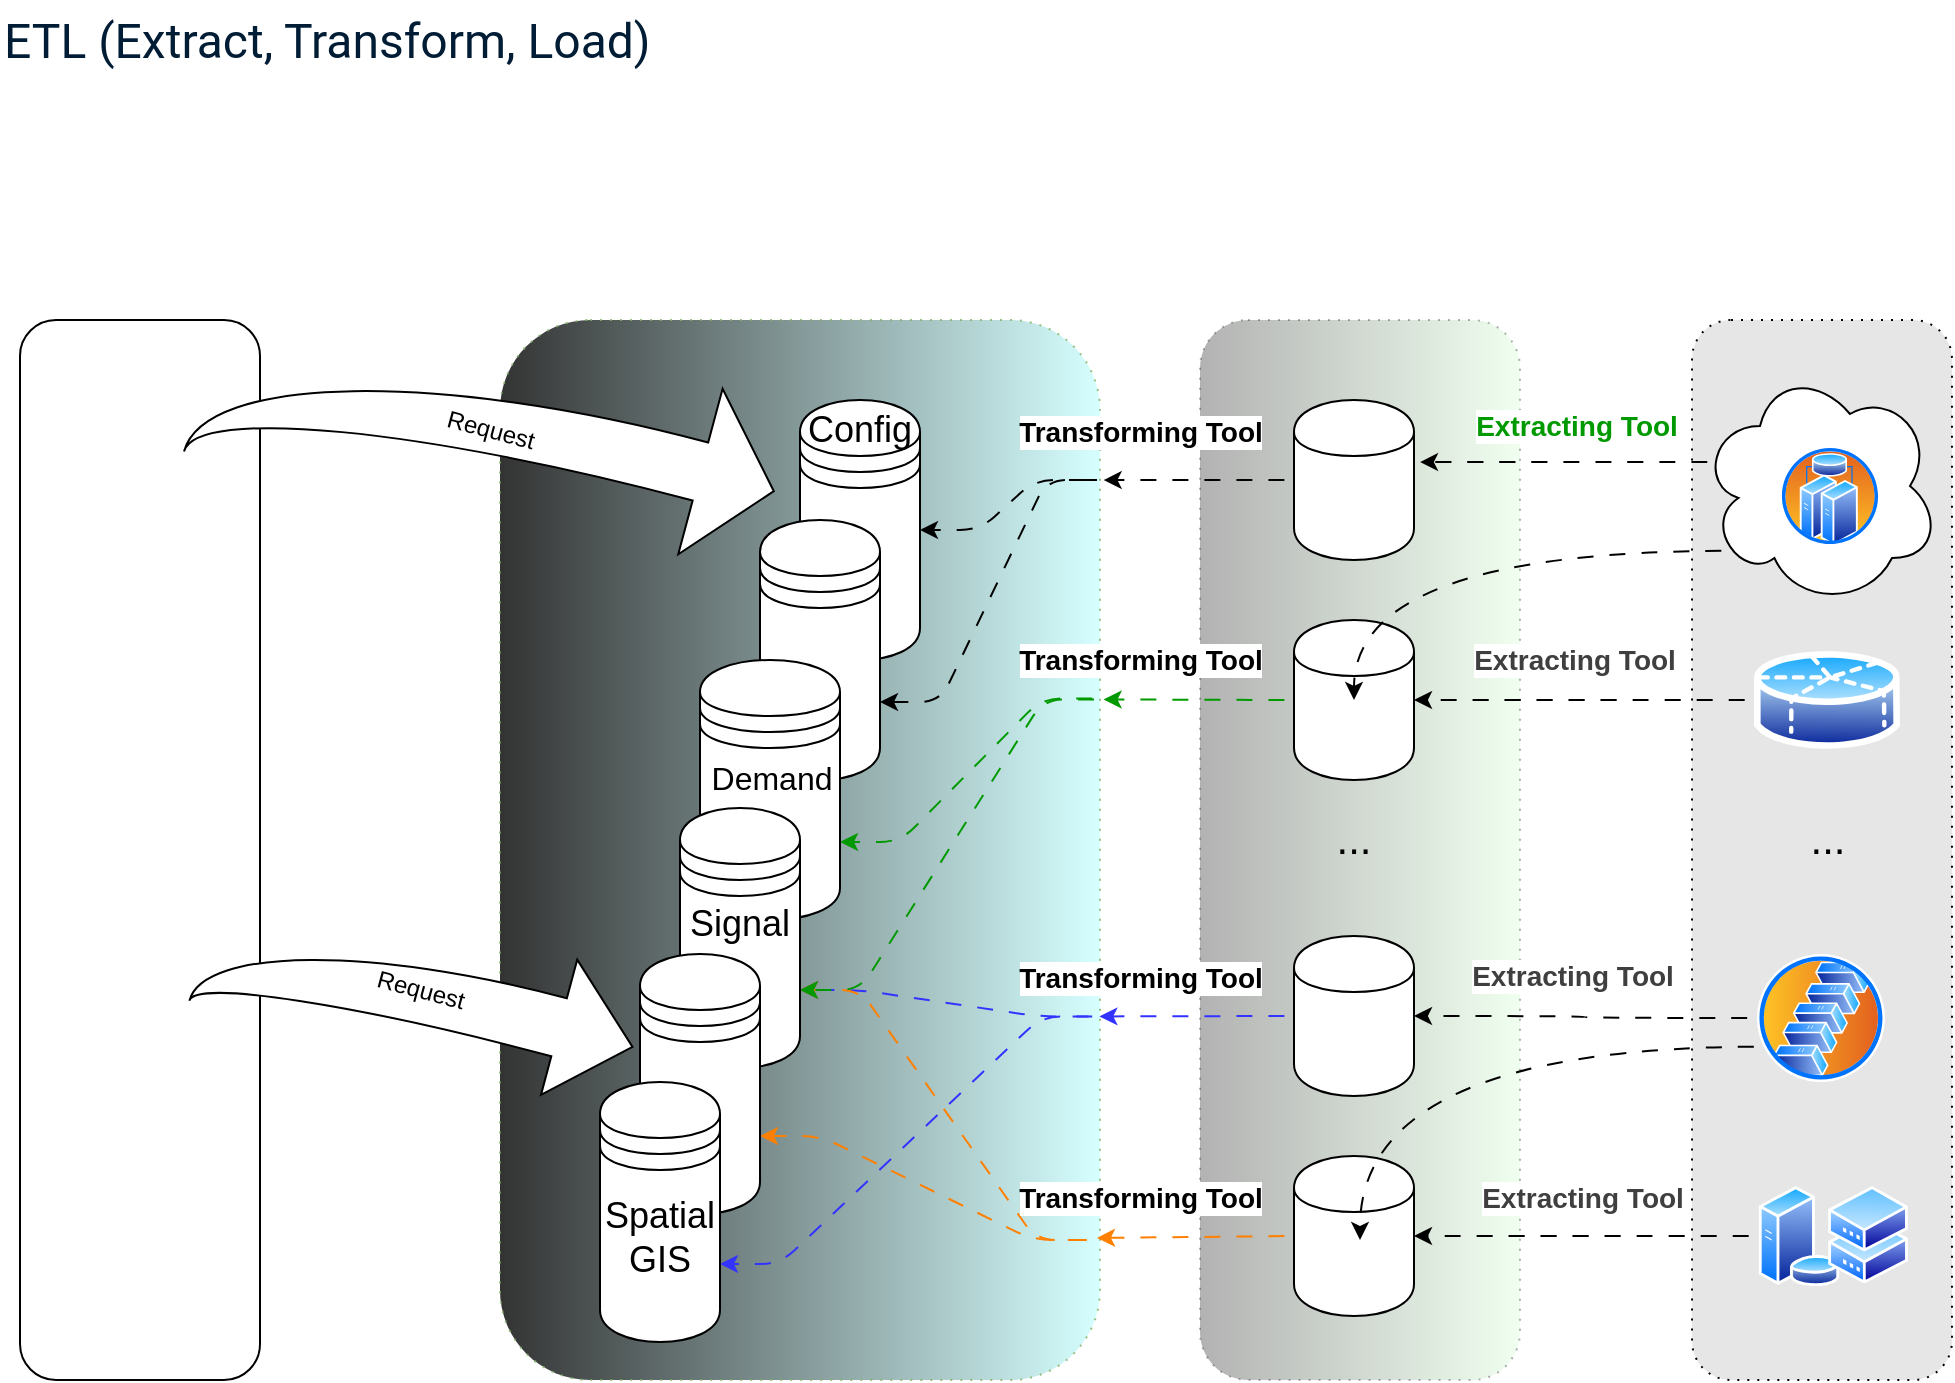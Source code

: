 <mxfile>
    <diagram id="jcmjR9he6WQk3XWefwnu" name="Page-1">
        <mxGraphModel dx="1302" dy="1458" grid="1" gridSize="10" guides="1" tooltips="1" connect="1" arrows="1" fold="1" page="0" pageScale="1" pageWidth="827" pageHeight="1169" background="none" math="0" shadow="0">
            <root>
                <mxCell id="0"/>
                <mxCell id="1" parent="0"/>
                <mxCell id="3" value="" style="rounded=1;whiteSpace=wrap;html=1;dashed=1;dashPattern=1 4;fillColor=#CCFFFF;strokeColor=#82b366;gradientColor=default;gradientDirection=west;opacity=80;" vertex="1" parent="1">
                    <mxGeometry x="370" y="150" width="300" height="530" as="geometry"/>
                </mxCell>
                <mxCell id="65" style="edgeStyle=entityRelationEdgeStyle;html=1;exitX=0.989;exitY=0.868;exitDx=0;exitDy=0;entryX=1;entryY=0.7;entryDx=0;entryDy=0;exitPerimeter=0;strokeColor=#FF8000;flowAnimation=1;" edge="1" parent="1" source="3" target="37">
                    <mxGeometry relative="1" as="geometry"/>
                </mxCell>
                <mxCell id="64" style="edgeStyle=entityRelationEdgeStyle;html=1;exitX=0.997;exitY=0.657;exitDx=0;exitDy=0;entryX=1;entryY=0.7;entryDx=0;entryDy=0;exitPerimeter=0;strokeColor=#3333FF;flowAnimation=1;" edge="1" parent="1" source="3" target="36">
                    <mxGeometry relative="1" as="geometry"/>
                </mxCell>
                <mxCell id="63" style="edgeStyle=entityRelationEdgeStyle;html=1;exitX=0.994;exitY=0.868;exitDx=0;exitDy=0;entryX=1;entryY=0.7;entryDx=0;entryDy=0;exitPerimeter=0;strokeColor=#FF8000;flowAnimation=1;" edge="1" parent="1" source="3" target="36">
                    <mxGeometry relative="1" as="geometry"/>
                </mxCell>
                <mxCell id="62" style="edgeStyle=entityRelationEdgeStyle;html=1;exitX=1.003;exitY=0.657;exitDx=0;exitDy=0;entryX=1;entryY=0.7;entryDx=0;entryDy=0;exitPerimeter=0;strokeColor=#3333FF;flowAnimation=1;" edge="1" parent="1" source="3" target="38">
                    <mxGeometry relative="1" as="geometry"/>
                </mxCell>
                <mxCell id="60" style="edgeStyle=entityRelationEdgeStyle;html=1;exitX=1.006;exitY=0.358;exitDx=0;exitDy=0;entryX=1;entryY=0.7;entryDx=0;entryDy=0;exitPerimeter=0;strokeColor=#009900;flowAnimation=1;" edge="1" parent="1" source="3" target="36">
                    <mxGeometry relative="1" as="geometry"/>
                </mxCell>
                <mxCell id="57" style="edgeStyle=entityRelationEdgeStyle;html=1;exitX=1.003;exitY=0.357;exitDx=0;exitDy=0;entryX=1;entryY=0.7;entryDx=0;entryDy=0;exitPerimeter=0;strokeColor=#009900;flowAnimation=1;" edge="1" parent="1" source="3" target="35">
                    <mxGeometry relative="1" as="geometry"/>
                </mxCell>
                <mxCell id="27" value="" style="rounded=1;whiteSpace=wrap;html=1;dashed=1;dashPattern=1 4;fillColor=#E6E6E6;" vertex="1" parent="1">
                    <mxGeometry x="966" y="150" width="130" height="530" as="geometry"/>
                </mxCell>
                <mxCell id="2" value="" style="rounded=1;whiteSpace=wrap;html=1;" vertex="1" parent="1">
                    <mxGeometry x="130" y="150" width="120" height="530" as="geometry"/>
                </mxCell>
                <mxCell id="55" style="edgeStyle=entityRelationEdgeStyle;html=1;exitX=0.991;exitY=0.151;exitDx=0;exitDy=0;entryX=1;entryY=0.5;entryDx=0;entryDy=0;exitPerimeter=0;flowAnimation=1;" edge="1" parent="1" source="3" target="33">
                    <mxGeometry relative="1" as="geometry"/>
                </mxCell>
                <mxCell id="4" value="" style="rounded=1;whiteSpace=wrap;html=1;dashed=1;dashPattern=1 4;gradientColor=default;fillColor=#CCFFCC;gradientDirection=west;opacity=30;" vertex="1" parent="1">
                    <mxGeometry x="720" y="150" width="160" height="530" as="geometry"/>
                </mxCell>
                <mxCell id="5" value="" style="shape=cylinder;whiteSpace=wrap;html=1;boundedLbl=1;backgroundOutline=1;" vertex="1" parent="1">
                    <mxGeometry x="767" y="190" width="60" height="80" as="geometry"/>
                </mxCell>
                <mxCell id="6" value="" style="shape=cylinder;whiteSpace=wrap;html=1;boundedLbl=1;backgroundOutline=1;" vertex="1" parent="1">
                    <mxGeometry x="767" y="300" width="60" height="80" as="geometry"/>
                </mxCell>
                <mxCell id="7" value="" style="shape=cylinder;whiteSpace=wrap;html=1;boundedLbl=1;backgroundOutline=1;" vertex="1" parent="1">
                    <mxGeometry x="767" y="458" width="60" height="80" as="geometry"/>
                </mxCell>
                <mxCell id="8" value="" style="shape=cylinder;whiteSpace=wrap;html=1;boundedLbl=1;backgroundOutline=1;" vertex="1" parent="1">
                    <mxGeometry x="767" y="568" width="60" height="80" as="geometry"/>
                </mxCell>
                <mxCell id="9" value="&lt;font style=&quot;font-size: 21px;&quot;&gt;...&lt;/font&gt;" style="text;html=1;align=center;verticalAlign=middle;whiteSpace=wrap;rounded=0;" vertex="1" parent="1">
                    <mxGeometry x="767" y="394" width="60" height="30" as="geometry"/>
                </mxCell>
                <mxCell id="10" value="" style="shape=cloud;whiteSpace=wrap;html=1;" vertex="1" parent="1">
                    <mxGeometry x="970" y="173" width="120" height="120" as="geometry"/>
                </mxCell>
                <mxCell id="11" value="" style="image;aspect=fixed;perimeter=ellipsePerimeter;html=1;align=center;shadow=0;dashed=0;spacingTop=3;image=img/lib/active_directory/cluster_server.svg;" vertex="1" parent="1">
                    <mxGeometry x="1010" y="213" width="50" height="50" as="geometry"/>
                </mxCell>
                <mxCell id="16" style="edgeStyle=orthogonalEdgeStyle;curved=1;html=1;exitX=0;exitY=0.5;exitDx=0;exitDy=0;entryX=1;entryY=0.5;entryDx=0;entryDy=0;flowAnimation=1;" edge="1" parent="1" source="12" target="6">
                    <mxGeometry relative="1" as="geometry"/>
                </mxCell>
                <mxCell id="24" value="&lt;b style=&quot;color: rgb(63, 63, 63); font-size: 14px;&quot;&gt;Extracting Tool&lt;/b&gt;" style="edgeLabel;html=1;align=center;verticalAlign=middle;resizable=0;points=[];" vertex="1" connectable="0" parent="16">
                    <mxGeometry x="-0.032" y="4" relative="1" as="geometry">
                        <mxPoint x="-8" y="-24" as="offset"/>
                    </mxGeometry>
                </mxCell>
                <mxCell id="12" value="" style="aspect=fixed;html=1;align=center;shadow=0;dashed=0;spacingTop=3;image=img/lib/active_directory/database_partition_5.svg;shape=image;labelBackgroundColor=default;verticalAlign=top;verticalLabelPosition=bottom;perimeter=ellipsePerimeter;" vertex="1" parent="1">
                    <mxGeometry x="997" y="313" width="72.97" height="54" as="geometry"/>
                </mxCell>
                <mxCell id="19" style="edgeStyle=orthogonalEdgeStyle;curved=1;html=1;exitX=0;exitY=0.5;exitDx=0;exitDy=0;entryX=1;entryY=0.5;entryDx=0;entryDy=0;flowAnimation=1;" edge="1" parent="1" source="14" target="8">
                    <mxGeometry relative="1" as="geometry"/>
                </mxCell>
                <mxCell id="26" value="&lt;b style=&quot;color: rgb(63, 63, 63); font-size: 14px;&quot;&gt;Extracting Tool&lt;/b&gt;" style="edgeLabel;html=1;align=center;verticalAlign=middle;resizable=0;points=[];" vertex="1" connectable="0" parent="19">
                    <mxGeometry x="-0.337" y="11" relative="1" as="geometry">
                        <mxPoint x="-31" y="-30" as="offset"/>
                    </mxGeometry>
                </mxCell>
                <mxCell id="15" style="edgeStyle=orthogonalEdgeStyle;curved=1;html=1;exitX=0.07;exitY=0.4;exitDx=0;exitDy=0;exitPerimeter=0;entryX=1.05;entryY=0.388;entryDx=0;entryDy=0;entryPerimeter=0;flowAnimation=1;" edge="1" parent="1" source="10" target="5">
                    <mxGeometry relative="1" as="geometry"/>
                </mxCell>
                <mxCell id="23" value="&lt;font style=&quot;font-size: 14px; color: rgb(0, 153, 0);&quot;&gt;&lt;b&gt;Extracting Tool&lt;/b&gt;&lt;/font&gt;" style="edgeLabel;html=1;align=center;verticalAlign=middle;resizable=0;points=[];" vertex="1" connectable="0" parent="15">
                    <mxGeometry x="-0.392" y="8" relative="1" as="geometry">
                        <mxPoint x="-26" y="-26" as="offset"/>
                    </mxGeometry>
                </mxCell>
                <mxCell id="20" style="edgeStyle=orthogonalEdgeStyle;curved=1;html=1;exitX=0.5;exitY=1;exitDx=0;exitDy=0;entryX=1;entryY=0.5;entryDx=0;entryDy=0;flowAnimation=1;" edge="1" parent="1" source="17" target="7">
                    <mxGeometry relative="1" as="geometry"/>
                </mxCell>
                <mxCell id="25" value="&lt;b style=&quot;color: rgb(63, 63, 63); font-size: 14px;&quot;&gt;Extracting Tool&lt;/b&gt;" style="edgeLabel;html=1;align=center;verticalAlign=middle;resizable=0;points=[];" vertex="1" connectable="0" parent="20">
                    <mxGeometry x="-0.102" y="12" relative="1" as="geometry">
                        <mxPoint x="-15" y="-33" as="offset"/>
                    </mxGeometry>
                </mxCell>
                <mxCell id="17" value="" style="image;aspect=fixed;perimeter=ellipsePerimeter;html=1;align=center;shadow=0;dashed=0;spacingTop=3;image=img/lib/active_directory/server_farm.svg;direction=south;" vertex="1" parent="1">
                    <mxGeometry x="998.48" y="467" width="64" height="64" as="geometry"/>
                </mxCell>
                <mxCell id="22" value="&lt;span style=&quot;color: rgb(0, 29, 53); font-family: &amp;quot;Google Sans&amp;quot;, Roboto, Arial, sans-serif; font-style: normal; font-variant-ligatures: normal; font-variant-caps: normal; font-weight: 400; letter-spacing: normal; orphans: 2; text-align: start; text-indent: 0px; text-transform: none; widows: 2; word-spacing: 0px; -webkit-text-stroke-width: 0px; white-space: normal; background-color: rgb(255, 255, 255); text-decoration-thickness: initial; text-decoration-style: initial; text-decoration-color: initial; float: none; display: inline !important;&quot;&gt;&lt;font style=&quot;font-size: 24px;&quot;&gt;ETL (Extract, Transform, Load)&amp;nbsp;&lt;/font&gt;&lt;/span&gt;" style="text;whiteSpace=wrap;html=1;" vertex="1" parent="1">
                    <mxGeometry x="120" y="-10" width="340" height="50" as="geometry"/>
                </mxCell>
                <mxCell id="28" value="" style="group" vertex="1" connectable="0" parent="1">
                    <mxGeometry x="999" y="583" width="75" height="50" as="geometry"/>
                </mxCell>
                <mxCell id="14" value="" style="image;aspect=fixed;perimeter=ellipsePerimeter;html=1;align=center;shadow=0;dashed=0;spacingTop=3;image=img/lib/active_directory/database_server.svg;" vertex="1" parent="28">
                    <mxGeometry width="41" height="50" as="geometry"/>
                </mxCell>
                <mxCell id="18" value="" style="image;aspect=fixed;perimeter=ellipsePerimeter;html=1;align=center;shadow=0;dashed=0;spacingTop=3;image=img/lib/active_directory/shadowed_router.svg;" vertex="1" parent="28">
                    <mxGeometry x="35" width="40" height="48.78" as="geometry"/>
                </mxCell>
                <mxCell id="29" value="&lt;font style=&quot;font-size: 21px;&quot;&gt;...&lt;/font&gt;" style="text;html=1;align=center;verticalAlign=middle;whiteSpace=wrap;rounded=0;" vertex="1" parent="1">
                    <mxGeometry x="1004" y="394" width="60" height="30" as="geometry"/>
                </mxCell>
                <mxCell id="31" style="edgeStyle=orthogonalEdgeStyle;curved=1;html=1;exitX=0.13;exitY=0.77;exitDx=0;exitDy=0;exitPerimeter=0;entryX=0.5;entryY=0.5;entryDx=0;entryDy=0;entryPerimeter=0;flowAnimation=1;" edge="1" parent="1" source="10" target="6">
                    <mxGeometry relative="1" as="geometry"/>
                </mxCell>
                <mxCell id="32" style="edgeStyle=orthogonalEdgeStyle;curved=1;html=1;exitX=0.75;exitY=1;exitDx=0;exitDy=0;entryX=0.55;entryY=0.525;entryDx=0;entryDy=0;entryPerimeter=0;flowAnimation=1;" edge="1" parent="1" source="17" target="8">
                    <mxGeometry relative="1" as="geometry"/>
                </mxCell>
                <mxCell id="33" value="" style="shape=datastore;whiteSpace=wrap;html=1;" vertex="1" parent="1">
                    <mxGeometry x="520" y="190" width="60" height="130" as="geometry"/>
                </mxCell>
                <mxCell id="34" value="" style="shape=datastore;whiteSpace=wrap;html=1;" vertex="1" parent="1">
                    <mxGeometry x="500" y="250" width="60" height="130" as="geometry"/>
                </mxCell>
                <mxCell id="35" value="" style="shape=datastore;whiteSpace=wrap;html=1;" vertex="1" parent="1">
                    <mxGeometry x="470" y="320" width="70" height="130" as="geometry"/>
                </mxCell>
                <mxCell id="36" value="" style="shape=datastore;whiteSpace=wrap;html=1;" vertex="1" parent="1">
                    <mxGeometry x="460" y="394" width="60" height="130" as="geometry"/>
                </mxCell>
                <mxCell id="37" value="" style="shape=datastore;whiteSpace=wrap;html=1;" vertex="1" parent="1">
                    <mxGeometry x="440" y="467" width="60" height="130" as="geometry"/>
                </mxCell>
                <mxCell id="38" value="" style="shape=datastore;whiteSpace=wrap;html=1;" vertex="1" parent="1">
                    <mxGeometry x="420" y="531" width="60" height="130" as="geometry"/>
                </mxCell>
                <mxCell id="51" style="edgeStyle=none;html=1;exitX=0;exitY=0.5;exitDx=0;exitDy=0;entryX=1.006;entryY=0.151;entryDx=0;entryDy=0;entryPerimeter=0;flowAnimation=1;" edge="1" parent="1" source="5" target="3">
                    <mxGeometry relative="1" as="geometry"/>
                </mxCell>
                <mxCell id="66" value="&lt;b style=&quot;font-size: 14px;&quot;&gt;Transforming Tool&lt;/b&gt;" style="edgeLabel;html=1;align=center;verticalAlign=middle;resizable=0;points=[];" vertex="1" connectable="0" parent="51">
                    <mxGeometry x="0.307" y="2" relative="1" as="geometry">
                        <mxPoint x="-15" y="-26" as="offset"/>
                    </mxGeometry>
                </mxCell>
                <mxCell id="52" style="edgeStyle=none;html=1;exitX=0;exitY=0.5;exitDx=0;exitDy=0;entryX=1.006;entryY=0.358;entryDx=0;entryDy=0;entryPerimeter=0;strokeColor=#009900;flowAnimation=1;" edge="1" parent="1" source="6" target="3">
                    <mxGeometry relative="1" as="geometry"/>
                </mxCell>
                <mxCell id="67" value="&lt;b style=&quot;font-size: 14px;&quot;&gt;Transforming Tool&lt;/b&gt;" style="edgeLabel;html=1;align=center;verticalAlign=middle;resizable=0;points=[];" vertex="1" connectable="0" parent="52">
                    <mxGeometry x="-0.157" relative="1" as="geometry">
                        <mxPoint x="-37" y="-20" as="offset"/>
                    </mxGeometry>
                </mxCell>
                <mxCell id="53" style="edgeStyle=none;html=1;exitX=0;exitY=0.5;exitDx=0;exitDy=0;entryX=0.999;entryY=0.657;entryDx=0;entryDy=0;entryPerimeter=0;strokeColor=#3333FF;flowAnimation=1;" edge="1" parent="1" source="7" target="3">
                    <mxGeometry relative="1" as="geometry"/>
                </mxCell>
                <mxCell id="68" value="&lt;b style=&quot;font-size: 14px;&quot;&gt;Transforming Tool&lt;/b&gt;" style="edgeLabel;html=1;align=center;verticalAlign=middle;resizable=0;points=[];" vertex="1" connectable="0" parent="53">
                    <mxGeometry x="-0.199" relative="1" as="geometry">
                        <mxPoint x="-38" y="-19" as="offset"/>
                    </mxGeometry>
                </mxCell>
                <mxCell id="54" style="edgeStyle=none;html=1;exitX=0;exitY=0.5;exitDx=0;exitDy=0;entryX=0.995;entryY=0.866;entryDx=0;entryDy=0;entryPerimeter=0;strokeColor=#FF8000;flowAnimation=1;" edge="1" parent="1" source="8" target="3">
                    <mxGeometry relative="1" as="geometry"/>
                </mxCell>
                <mxCell id="69" value="&lt;b style=&quot;font-size: 14px;&quot;&gt;Transforming Tool&lt;/b&gt;" style="edgeLabel;html=1;align=center;verticalAlign=middle;resizable=0;points=[];" vertex="1" connectable="0" parent="54">
                    <mxGeometry x="0.033" y="2" relative="1" as="geometry">
                        <mxPoint x="-26" y="-22" as="offset"/>
                    </mxGeometry>
                </mxCell>
                <mxCell id="56" style="edgeStyle=entityRelationEdgeStyle;html=1;exitX=1.011;exitY=0.151;exitDx=0;exitDy=0;entryX=1;entryY=0.7;entryDx=0;entryDy=0;exitPerimeter=0;flowAnimation=1;" edge="1" parent="1" source="3" target="34">
                    <mxGeometry relative="1" as="geometry"/>
                </mxCell>
                <mxCell id="72" value="&lt;font style=&quot;font-size: 18px;&quot;&gt;Signal&lt;/font&gt;" style="text;html=1;align=center;verticalAlign=middle;whiteSpace=wrap;rounded=0;" vertex="1" parent="1">
                    <mxGeometry x="460" y="437" width="60" height="30" as="geometry"/>
                </mxCell>
                <mxCell id="74" value="&lt;font style=&quot;font-size: 16px;&quot;&gt;Demand&lt;/font&gt;" style="text;html=1;align=center;verticalAlign=middle;whiteSpace=wrap;rounded=0;" vertex="1" parent="1">
                    <mxGeometry x="476" y="364" width="60" height="30" as="geometry"/>
                </mxCell>
                <mxCell id="75" value="&lt;font style=&quot;font-size: 18px;&quot;&gt;Spatial&lt;/font&gt;&lt;div&gt;&lt;font style=&quot;font-size: 18px;&quot;&gt;GIS&lt;/font&gt;&lt;/div&gt;" style="text;html=1;align=center;verticalAlign=middle;whiteSpace=wrap;rounded=0;" vertex="1" parent="1">
                    <mxGeometry x="420" y="594" width="60" height="30" as="geometry"/>
                </mxCell>
                <mxCell id="76" value="&lt;font style=&quot;font-size: 18px;&quot;&gt;Config&lt;/font&gt;" style="text;html=1;align=center;verticalAlign=middle;whiteSpace=wrap;rounded=0;" vertex="1" parent="1">
                    <mxGeometry x="520" y="190" width="60" height="30" as="geometry"/>
                </mxCell>
                <mxCell id="77" value="Request" style="html=1;shadow=0;dashed=0;align=center;verticalAlign=middle;shape=mxgraph.arrows2.jumpInArrow;dy=15;dx=38;arrowHead=85.64;rotation=15;" vertex="1" parent="1">
                    <mxGeometry x="220" y="155" width="290" height="100" as="geometry"/>
                </mxCell>
                <mxCell id="78" value="Request" style="html=1;shadow=0;dashed=0;align=center;verticalAlign=middle;shape=mxgraph.arrows2.jumpInArrow;dy=15;dx=38;arrowHead=85.64;rotation=15;" vertex="1" parent="1">
                    <mxGeometry x="220" y="450" width="220" height="70" as="geometry"/>
                </mxCell>
            </root>
        </mxGraphModel>
    </diagram>
</mxfile>